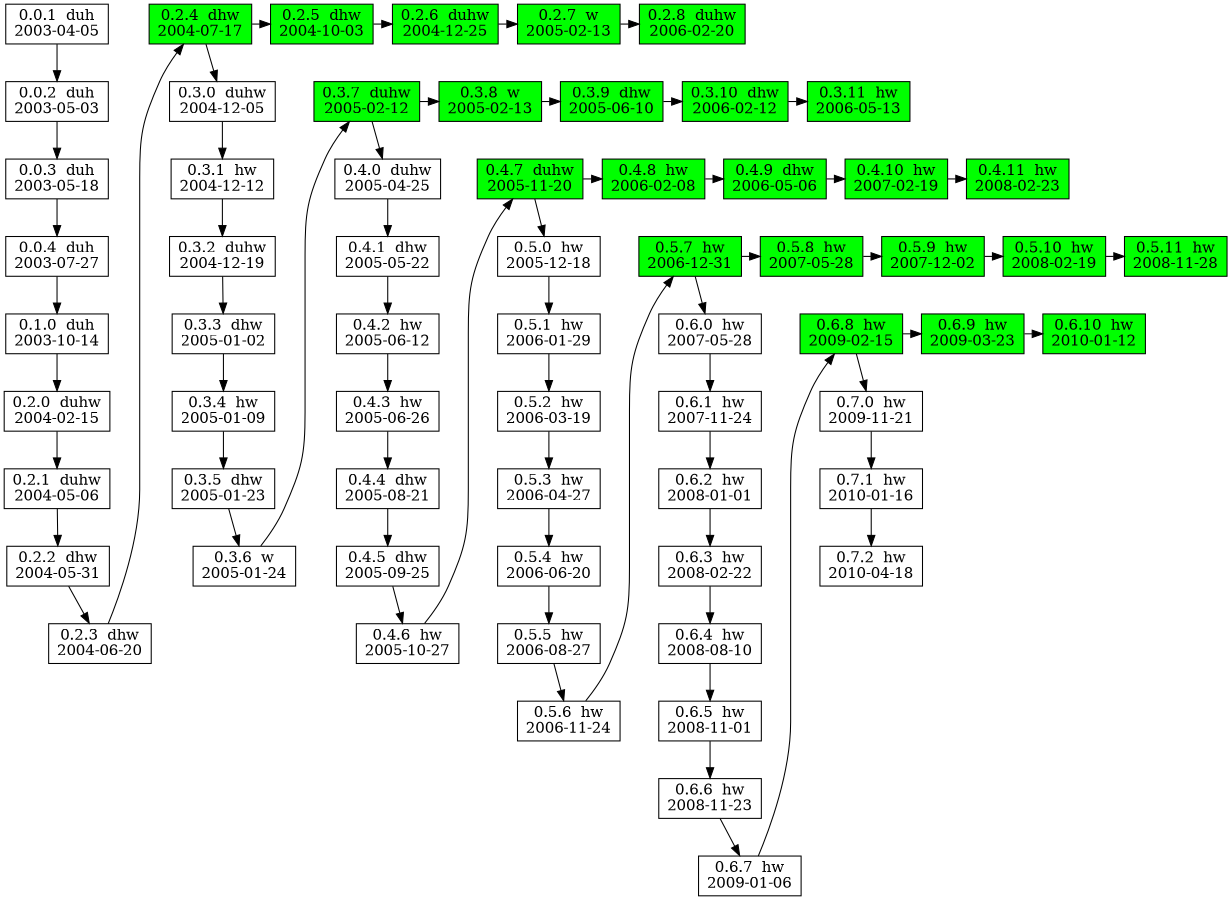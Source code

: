 digraph versions {
	size="10,6"
#	rankdir=LR

# development releases

	node [shape=box]
	v001 [label="0.0.1  duh\n2003-04-05"]
	v002 [label="0.0.2  duh\n2003-05-03"]
	v003 [label="0.0.3  duh\n2003-05-18"]
	v004 [label="0.0.4  duh\n2003-07-27"]
	v010 [label="0.1.0  duh\n2003-10-14"]
	v020 [label="0.2.0  duhw\n2004-02-15"]
	v021 [label="0.2.1  duhw\n2004-05-06"]
	v022 [label="0.2.2  dhw\n2004-05-31"]
	v023 [label="0.2.3  dhw\n2004-06-20"]
	v030 [label="0.3.0  duhw\n2004-12-05"]
	v031 [label="0.3.1  hw\n2004-12-12"]
	v032 [label="0.3.2  duhw\n2004-12-19"]
	v033 [label="0.3.3  dhw\n2005-01-02"]
	v034 [label="0.3.4  hw\n2005-01-09"]
	v035 [label="0.3.5  dhw\n2005-01-23"]
	v036 [label="0.3.6  w\n2005-01-24"]

	v040 [label="0.4.0  duhw\n2005-04-25"]
	v041 [label="0.4.1  dhw\n2005-05-22"]
	v042 [label="0.4.2  hw\n2005-06-12"]
	v043 [label="0.4.3  hw\n2005-06-26"]
	v044 [label="0.4.4  dhw\n2005-08-21"]
	v045 [label="0.4.5  dhw\n2005-09-25"]
	v046 [label="0.4.6  hw\n2005-10-27"]
	v050 [label="0.5.0  hw\n2005-12-18"]
	v051 [label="0.5.1  hw\n2006-01-29"]
	v052 [label="0.5.2  hw\n2006-03-19"]
	v053 [label="0.5.3  hw\n2006-04-27"]
	v054 [label="0.5.4  hw\n2006-06-20"]
	v055 [label="0.5.5  hw\n2006-08-27"]
	v056 [label="0.5.6  hw\n2006-11-24"]
	v060 [label="0.6.0  hw\n2007-05-28"]
	v061 [label="0.6.1  hw\n2007-11-24"]
	v062 [label="0.6.2  hw\n2008-01-01"]
	v063 [label="0.6.3  hw\n2008-02-22"]
	v064 [label="0.6.4  hw\n2008-08-10"]
	v065 [label="0.6.5  hw\n2008-11-01"]
	v066 [label="0.6.6  hw\n2008-11-23"]
	v067 [label="0.6.7  hw\n2009-01-06"]

	v070 [label="0.7.0  hw\n2009-11-21"]
	v071 [label="0.7.1  hw\n2010-01-16"]
	v072 [label="0.7.2  hw\n2010-04-18"]

# stable releases

	node [fillcolor=green style=filled]
	v024 [label="0.2.4  dhw\n2004-07-17"]
	v025 [label="0.2.5  dhw\n2004-10-03"]
	v026 [label="0.2.6  duhw\n2004-12-25"]
	v027 [label="0.2.7  w\n2005-02-13"]
	v028 [label="0.2.8  duhw\n2006-02-20"]
	v037 [label="0.3.7  duhw\n2005-02-12"]
	v038 [label="0.3.8  w\n2005-02-13"]
	v039 [label="0.3.9  dhw\n2005-06-10"]
	v0310 [label="0.3.10  dhw\n2006-02-12"]
	v0311 [label="0.3.11  hw\n2006-05-13"]
	v047 [label="0.4.7  duhw\n2005-11-20"]
	v048 [label="0.4.8  hw\n2006-02-08"]
	v049 [label="0.4.9  dhw\n2006-05-06"]
	v0410 [label="0.4.10  hw\n2007-02-19"]
	v0411 [label="0.4.11  hw\n2008-02-23"]
	v057 [label="0.5.7  hw\n2006-12-31"]
	v058 [label="0.5.8  hw\n2007-05-28"]
	v059 [label="0.5.9  hw\n2007-12-02"]
	v0510 [label="0.5.10  hw\n2008-02-19"]
	v0511 [label="0.5.11  hw\n2008-11-28"]
	v068 [label="0.6.8  hw\n2009-02-15"]
	v069 [label="0.6.9  hw\n2009-03-23"]
	v0610 [label="0.6.10  hw\n2010-01-12"]

# development releases

	v001 -> v002 -> v003 -> v004
	v004 -> v010 -> v020 -> v021 -> v022 -> v023 -> v024
	v024 -> v030 -> v031 -> v032 -> v033 -> v034 -> v035 -> v036 -> v037
	v037 -> v040 -> v041 -> v042 -> v043 -> v044 -> v045 -> v046 -> v047
	v047 -> v050 -> v051 -> v052 -> v053 -> v054 -> v055 -> v056 -> v057
	v057 -> v060 -> v061 -> v062 -> v063 -> v064 -> v065 -> v066 -> v067 -> v068
	v068 -> v070 -> v071 -> v072

	{rank=same; v001 v024}
	{rank=same; v030 v037}
	{rank=same; v040 v047}
	{rank=same; v050 v057}
	{rank=same; v060 v068}
#	{rank=same; v070 v073}

# stable releases

	v024 -> v025 -> v026 -> v027 -> v028
	v037 -> v038 -> v039 -> v0310 -> v0311
	v047 -> v048 -> v049 -> v0410 -> v0411
	v057 -> v058 -> v059 -> v0510 -> v0511
	v068 -> v069 -> v0610

	{rank=same; v024 v025 v026 v027 v028}
	{rank=same; v037 v038 v039 v0310 v0311}
	{rank=same; v047 v048 v049 v0410 v0411}
	{rank=same; v057 v058 v059 v0510 v0511}
	{rank=same; v068 v069 v0610}

#	edge [style=dashed,color=red]
#	v030 -> v036

}
